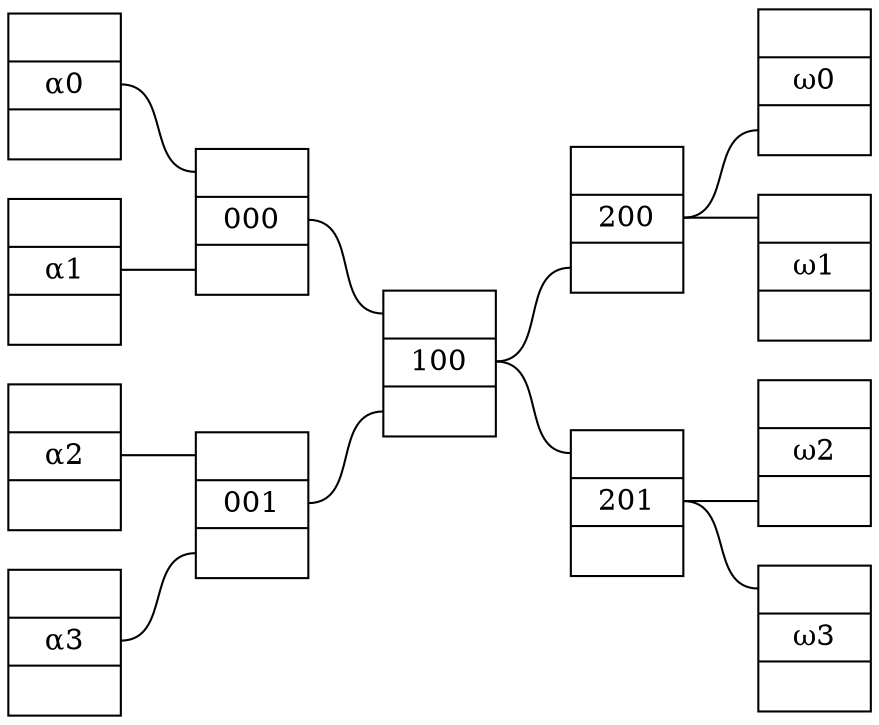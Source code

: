 graph "4 binairy tree general" {
	graph [bb="0,0,414,334",
		rankdir=LR
	];
	node [height=.1,
		label="\N",
		shape=record
	];
	α00	 [height=0.97222,
		label="<f0> |<f1> α0|<f2>",
		pos="27,299",
		rects="0,310.5,54,333.5 0,287.5,54,310.5 0,264.5,54,287.5",
		width=0.75];
	000	 [height=0.97222,
		label="<f0> |<f1> 000|<f2>",
		pos="117,234",
		rects="90,245.5,144,268.5 90,222.5,144,245.5 90,199.5,144,222.5",
		width=0.75];
	α00:f1 -- 000:f0	 [pos="54,299 78.585,299 65.415,257 90,257"];
	100	 [height=0.97222,
		label="<f0> |<f1> 100|<f2>",
		pos="207,167",
		rects="180,178.5,234,201.5 180,155.5,234,178.5 180,132.5,234,155.5",
		width=0.75];
	000:f1 -- 100:f0	 [pos="144,234 169.27,234 154.73,190 180,190"];
	α01	 [height=0.97222,
		label="<f0> |<f1> α1|<f2>",
		pos="27,211",
		rects="0,222.5,54,245.5 0,199.5,54,222.5 0,176.5,54,199.5",
		width=0.75];
	α01:f1 -- 000:f2	 [pos="54,211 70,211 74,211 90,211"];
	α10	 [height=0.97222,
		label="<f0> |<f1> α2|<f2>",
		pos="27,123",
		rects="0,134.5,54,157.5 0,111.5,54,134.5 0,88.5,54,111.5",
		width=0.75];
	001	 [height=0.97222,
		label="<f0> |<f1> 001|<f2>",
		pos="117,100",
		rects="90,111.5,144,134.5 90,88.5,144,111.5 90,65.5,144,88.5",
		width=0.75];
	α10:f1 -- 001:f0	 [pos="54,123 70,123 74,123 90,123"];
	001:f1 -- 100:f2	 [pos="144,100 169.27,100 154.73,144 180,144"];
	α11	 [height=0.97222,
		label="<f0> |<f1> α3|<f2>",
		pos="27,35",
		rects="0,46.5,54,69.5 0,23.5,54,46.5 0,0.5,54,23.5",
		width=0.75];
	α11:f1 -- 001:f2	 [pos="54,35 78.585,35 65.415,77 90,77"];
	ω00	 [height=0.97222,
		label="<f0> |<f1> ω0|<f2>",
		pos="387,299",
		rects="360,310.5,414,333.5 360,287.5,414,310.5 360,264.5,414,287.5",
		width=0.75];
	ω01	 [height=0.97222,
		label="<f0> |<f1> ω1|<f2>",
		pos="387,211",
		rects="360,222.5,414,245.5 360,199.5,414,222.5 360,176.5,414,199.5",
		width=0.75];
	ω10	 [height=0.97222,
		label="<f0> |<f1> ω2|<f2>",
		pos="387,123",
		rects="360,134.5,414,157.5 360,111.5,414,134.5 360,88.5,414,111.5",
		width=0.75];
	ω11	 [height=0.97222,
		label="<f0> |<f1> ω3|<f2>",
		pos="387,35",
		rects="360,46.5,414,69.5 360,23.5,414,46.5 360,0.5,414,23.5",
		width=0.75];
	200	 [height=0.97222,
		label="<f0> |<f1> 200|<f2>",
		pos="297,234",
		rects="270,245.5,324,268.5 270,222.5,324,245.5 270,199.5,324,222.5",
		width=0.75];
	100:f1 -- 200:f2	 [pos="234,167 259.27,167 244.73,211 270,211"];
	201	 [height=0.97222,
		label="<f0> |<f1> 201|<f2>",
		pos="297,100",
		rects="270,111.5,324,134.5 270,88.5,324,111.5 270,65.5,324,88.5",
		width=0.75];
	100:f1 -- 201:f0	 [pos="234,167 259.27,167 244.73,123 270,123"];
	200:f1 -- ω00:f2	 [pos="324,234 348.59,234 335.41,276 360,276"];
	200:f1 -- ω01:f0	 [pos="324,234 340,234 344,234 360,234"];
	201:f1 -- ω10:f2	 [pos="324,100 340,100 344,100 360,100"];
	201:f1 -- ω11:f0	 [pos="324,100 348.59,100 335.41,58 360,58"];
}

